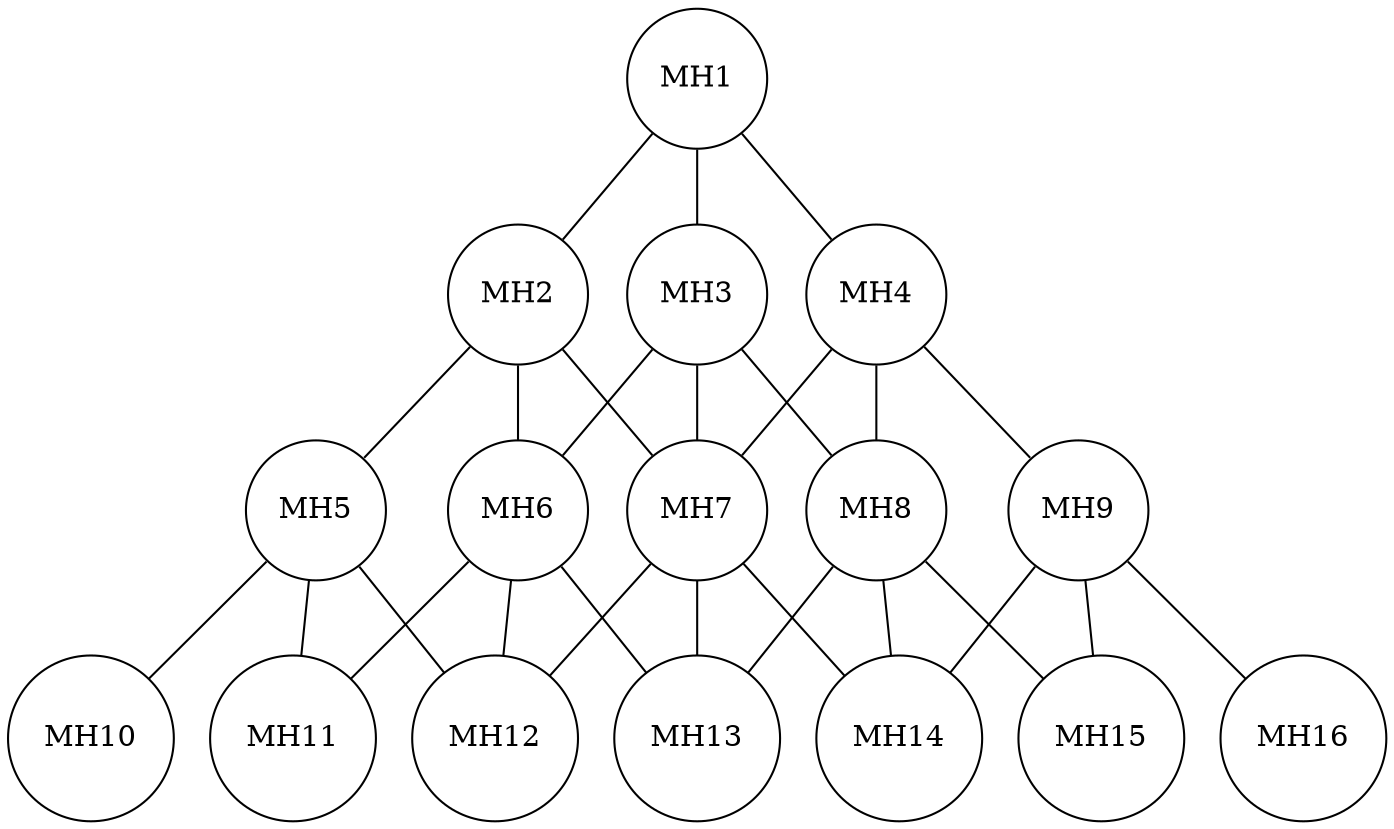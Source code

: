 digraph olsrOperation {

	node[shape=circle,color=black]
	edge[dir=none]
	//Level 1
	MH1 -> MH2
	MH1 -> MH3
	MH1 -> MH4

	//Level 2
	MH2 -> MH5
	MH2 -> MH6
	MH2 -> MH7

	MH3 -> MH6
	MH3 -> MH7
	MH3 -> MH8

	MH4 -> MH7
	MH4 -> MH8
	MH4 -> MH9

	//Level 3
	MH5 -> MH10
	MH5 -> MH11
	MH5 -> MH12

	MH6 -> MH11
	MH6 -> MH12
	MH6 -> MH13

	MH7 -> MH12
	MH7 -> MH13
	MH7 -> MH14

	MH8 -> MH13
	MH8 -> MH14
	MH8 -> MH15

	MH9 -> MH14
	MH9 -> MH15
	MH9 -> MH16

}
